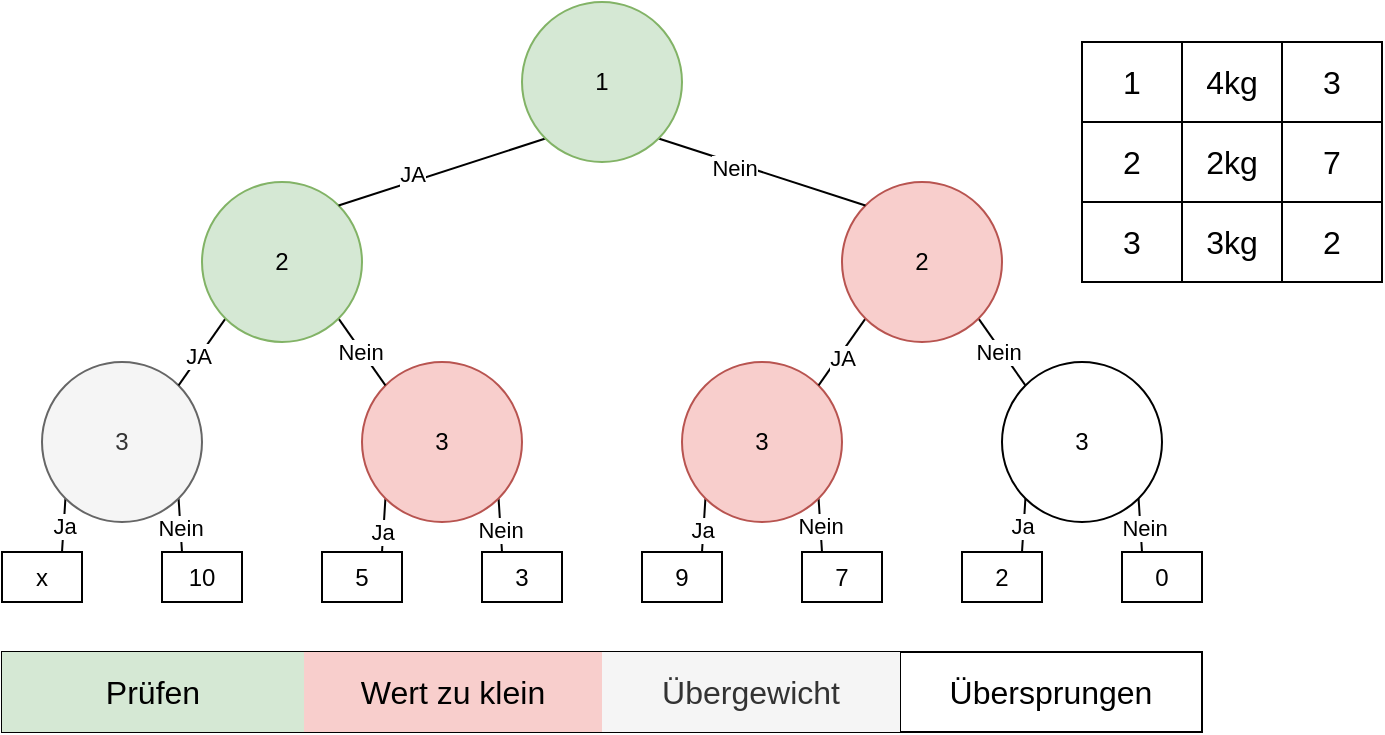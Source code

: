 <mxfile version="22.1.11" type="device">
  <diagram name="Seite-1" id="uhXUXpTjxP7RbRrg_FZa">
    <mxGraphModel dx="1434" dy="822" grid="1" gridSize="10" guides="1" tooltips="1" connect="1" arrows="1" fold="1" page="1" pageScale="1" pageWidth="827" pageHeight="1169" math="0" shadow="0">
      <root>
        <mxCell id="0" />
        <mxCell id="1" parent="0" />
        <mxCell id="sh4Ww6qw6h06otgkESir-27" style="rounded=0;orthogonalLoop=1;jettySize=auto;html=1;exitX=0;exitY=1;exitDx=0;exitDy=0;entryX=0.75;entryY=0;entryDx=0;entryDy=0;endArrow=none;endFill=0;" parent="1" source="sh4Ww6qw6h06otgkESir-3" target="sh4Ww6qw6h06otgkESir-26" edge="1">
          <mxGeometry relative="1" as="geometry" />
        </mxCell>
        <mxCell id="sh4Ww6qw6h06otgkESir-43" value="Ja" style="edgeLabel;html=1;align=center;verticalAlign=middle;resizable=0;points=[];" parent="sh4Ww6qw6h06otgkESir-27" vertex="1" connectable="0">
          <mxGeometry x="0.017" relative="1" as="geometry">
            <mxPoint as="offset" />
          </mxGeometry>
        </mxCell>
        <mxCell id="sh4Ww6qw6h06otgkESir-36" style="rounded=0;orthogonalLoop=1;jettySize=auto;html=1;exitX=1;exitY=1;exitDx=0;exitDy=0;entryX=0.25;entryY=0;entryDx=0;entryDy=0;endArrow=none;endFill=0;" parent="1" source="sh4Ww6qw6h06otgkESir-3" target="sh4Ww6qw6h06otgkESir-35" edge="1">
          <mxGeometry relative="1" as="geometry" />
        </mxCell>
        <mxCell id="sh4Ww6qw6h06otgkESir-44" value="Nein" style="edgeLabel;html=1;align=center;verticalAlign=middle;resizable=0;points=[];" parent="sh4Ww6qw6h06otgkESir-36" vertex="1" connectable="0">
          <mxGeometry x="0.061" relative="1" as="geometry">
            <mxPoint as="offset" />
          </mxGeometry>
        </mxCell>
        <mxCell id="sh4Ww6qw6h06otgkESir-3" value="3" style="ellipse;whiteSpace=wrap;html=1;aspect=fixed;fillColor=#f5f5f5;fontColor=#333333;strokeColor=#666666;" parent="1" vertex="1">
          <mxGeometry x="120" y="400" width="80" height="80" as="geometry" />
        </mxCell>
        <mxCell id="sh4Ww6qw6h06otgkESir-37" style="rounded=0;orthogonalLoop=1;jettySize=auto;html=1;exitX=0;exitY=1;exitDx=0;exitDy=0;entryX=0.75;entryY=0;entryDx=0;entryDy=0;endArrow=none;endFill=0;" parent="1" source="sh4Ww6qw6h06otgkESir-4" target="sh4Ww6qw6h06otgkESir-28" edge="1">
          <mxGeometry relative="1" as="geometry" />
        </mxCell>
        <mxCell id="sh4Ww6qw6h06otgkESir-45" value="Ja" style="edgeLabel;html=1;align=center;verticalAlign=middle;resizable=0;points=[];" parent="sh4Ww6qw6h06otgkESir-37" vertex="1" connectable="0">
          <mxGeometry x="0.233" y="-1" relative="1" as="geometry">
            <mxPoint as="offset" />
          </mxGeometry>
        </mxCell>
        <mxCell id="sh4Ww6qw6h06otgkESir-38" style="rounded=0;orthogonalLoop=1;jettySize=auto;html=1;exitX=1;exitY=1;exitDx=0;exitDy=0;entryX=0.25;entryY=0;entryDx=0;entryDy=0;endArrow=none;endFill=0;" parent="1" source="sh4Ww6qw6h06otgkESir-4" target="sh4Ww6qw6h06otgkESir-29" edge="1">
          <mxGeometry relative="1" as="geometry" />
        </mxCell>
        <mxCell id="sh4Ww6qw6h06otgkESir-46" value="Nein" style="edgeLabel;html=1;align=center;verticalAlign=middle;resizable=0;points=[];" parent="sh4Ww6qw6h06otgkESir-38" vertex="1" connectable="0">
          <mxGeometry x="0.14" y="-1" relative="1" as="geometry">
            <mxPoint as="offset" />
          </mxGeometry>
        </mxCell>
        <mxCell id="sh4Ww6qw6h06otgkESir-4" value="3" style="ellipse;whiteSpace=wrap;html=1;aspect=fixed;fillColor=#f8cecc;strokeColor=#b85450;" parent="1" vertex="1">
          <mxGeometry x="280" y="400" width="80" height="80" as="geometry" />
        </mxCell>
        <mxCell id="sh4Ww6qw6h06otgkESir-39" style="rounded=0;orthogonalLoop=1;jettySize=auto;html=1;exitX=0;exitY=1;exitDx=0;exitDy=0;entryX=0.75;entryY=0;entryDx=0;entryDy=0;endArrow=none;endFill=0;" parent="1" source="sh4Ww6qw6h06otgkESir-5" target="sh4Ww6qw6h06otgkESir-30" edge="1">
          <mxGeometry relative="1" as="geometry" />
        </mxCell>
        <mxCell id="sh4Ww6qw6h06otgkESir-47" value="Ja" style="edgeLabel;html=1;align=center;verticalAlign=middle;resizable=0;points=[];" parent="sh4Ww6qw6h06otgkESir-39" vertex="1" connectable="0">
          <mxGeometry x="0.147" y="-1" relative="1" as="geometry">
            <mxPoint as="offset" />
          </mxGeometry>
        </mxCell>
        <mxCell id="sh4Ww6qw6h06otgkESir-40" style="rounded=0;orthogonalLoop=1;jettySize=auto;html=1;exitX=1;exitY=1;exitDx=0;exitDy=0;entryX=0.25;entryY=0;entryDx=0;entryDy=0;endArrow=none;endFill=0;" parent="1" source="sh4Ww6qw6h06otgkESir-5" target="sh4Ww6qw6h06otgkESir-31" edge="1">
          <mxGeometry relative="1" as="geometry" />
        </mxCell>
        <mxCell id="sh4Ww6qw6h06otgkESir-48" value="Nein" style="edgeLabel;html=1;align=center;verticalAlign=middle;resizable=0;points=[];" parent="sh4Ww6qw6h06otgkESir-40" vertex="1" connectable="0">
          <mxGeometry x="0.015" relative="1" as="geometry">
            <mxPoint as="offset" />
          </mxGeometry>
        </mxCell>
        <mxCell id="sh4Ww6qw6h06otgkESir-5" value="3" style="ellipse;whiteSpace=wrap;html=1;aspect=fixed;fillColor=#f8cecc;strokeColor=#b85450;" parent="1" vertex="1">
          <mxGeometry x="440" y="400" width="80" height="80" as="geometry" />
        </mxCell>
        <mxCell id="sh4Ww6qw6h06otgkESir-41" style="rounded=0;orthogonalLoop=1;jettySize=auto;html=1;exitX=0;exitY=1;exitDx=0;exitDy=0;entryX=0.75;entryY=0;entryDx=0;entryDy=0;endArrow=none;endFill=0;" parent="1" source="sh4Ww6qw6h06otgkESir-6" target="sh4Ww6qw6h06otgkESir-33" edge="1">
          <mxGeometry relative="1" as="geometry" />
        </mxCell>
        <mxCell id="sh4Ww6qw6h06otgkESir-49" value="Ja" style="edgeLabel;html=1;align=center;verticalAlign=middle;resizable=0;points=[];" parent="sh4Ww6qw6h06otgkESir-41" vertex="1" connectable="0">
          <mxGeometry x="0.019" y="-1" relative="1" as="geometry">
            <mxPoint as="offset" />
          </mxGeometry>
        </mxCell>
        <mxCell id="sh4Ww6qw6h06otgkESir-42" style="rounded=0;orthogonalLoop=1;jettySize=auto;html=1;exitX=1;exitY=1;exitDx=0;exitDy=0;entryX=0.25;entryY=0;entryDx=0;entryDy=0;endArrow=none;endFill=0;" parent="1" source="sh4Ww6qw6h06otgkESir-6" target="sh4Ww6qw6h06otgkESir-32" edge="1">
          <mxGeometry relative="1" as="geometry" />
        </mxCell>
        <mxCell id="sh4Ww6qw6h06otgkESir-50" value="Nein" style="edgeLabel;html=1;align=center;verticalAlign=middle;resizable=0;points=[];" parent="sh4Ww6qw6h06otgkESir-42" vertex="1" connectable="0">
          <mxGeometry x="0.066" y="2" relative="1" as="geometry">
            <mxPoint as="offset" />
          </mxGeometry>
        </mxCell>
        <mxCell id="sh4Ww6qw6h06otgkESir-6" value="3" style="ellipse;whiteSpace=wrap;html=1;aspect=fixed;" parent="1" vertex="1">
          <mxGeometry x="600" y="400" width="80" height="80" as="geometry" />
        </mxCell>
        <mxCell id="sh4Ww6qw6h06otgkESir-12" style="rounded=0;orthogonalLoop=1;jettySize=auto;html=1;exitX=0;exitY=1;exitDx=0;exitDy=0;entryX=1;entryY=0;entryDx=0;entryDy=0;endArrow=none;endFill=0;" parent="1" source="sh4Ww6qw6h06otgkESir-7" target="sh4Ww6qw6h06otgkESir-5" edge="1">
          <mxGeometry relative="1" as="geometry" />
        </mxCell>
        <mxCell id="sh4Ww6qw6h06otgkESir-20" value="JA" style="edgeLabel;html=1;align=center;verticalAlign=middle;resizable=0;points=[];" parent="sh4Ww6qw6h06otgkESir-12" vertex="1" connectable="0">
          <mxGeometry x="0.102" y="1" relative="1" as="geometry">
            <mxPoint as="offset" />
          </mxGeometry>
        </mxCell>
        <mxCell id="sh4Ww6qw6h06otgkESir-13" style="rounded=0;orthogonalLoop=1;jettySize=auto;html=1;exitX=1;exitY=1;exitDx=0;exitDy=0;entryX=0;entryY=0;entryDx=0;entryDy=0;endArrow=none;endFill=0;" parent="1" source="sh4Ww6qw6h06otgkESir-7" target="sh4Ww6qw6h06otgkESir-6" edge="1">
          <mxGeometry relative="1" as="geometry" />
        </mxCell>
        <mxCell id="sh4Ww6qw6h06otgkESir-21" value="Nein" style="edgeLabel;html=1;align=center;verticalAlign=middle;resizable=0;points=[];" parent="sh4Ww6qw6h06otgkESir-13" vertex="1" connectable="0">
          <mxGeometry x="-0.099" y="-2" relative="1" as="geometry">
            <mxPoint as="offset" />
          </mxGeometry>
        </mxCell>
        <mxCell id="sh4Ww6qw6h06otgkESir-7" value="2" style="ellipse;whiteSpace=wrap;html=1;aspect=fixed;fillColor=#f8cecc;strokeColor=#b85450;" parent="1" vertex="1">
          <mxGeometry x="520" y="310" width="80" height="80" as="geometry" />
        </mxCell>
        <mxCell id="sh4Ww6qw6h06otgkESir-10" style="rounded=0;orthogonalLoop=1;jettySize=auto;html=1;exitX=0;exitY=1;exitDx=0;exitDy=0;entryX=1;entryY=0;entryDx=0;entryDy=0;endArrow=none;endFill=0;" parent="1" source="sh4Ww6qw6h06otgkESir-8" target="sh4Ww6qw6h06otgkESir-3" edge="1">
          <mxGeometry relative="1" as="geometry" />
        </mxCell>
        <mxCell id="sh4Ww6qw6h06otgkESir-18" value="JA" style="edgeLabel;html=1;align=center;verticalAlign=middle;resizable=0;points=[];" parent="sh4Ww6qw6h06otgkESir-10" vertex="1" connectable="0">
          <mxGeometry x="0.147" y="-1" relative="1" as="geometry">
            <mxPoint as="offset" />
          </mxGeometry>
        </mxCell>
        <mxCell id="sh4Ww6qw6h06otgkESir-11" style="rounded=0;orthogonalLoop=1;jettySize=auto;html=1;exitX=1;exitY=1;exitDx=0;exitDy=0;entryX=0;entryY=0;entryDx=0;entryDy=0;endArrow=none;endFill=0;" parent="1" source="sh4Ww6qw6h06otgkESir-8" target="sh4Ww6qw6h06otgkESir-4" edge="1">
          <mxGeometry relative="1" as="geometry" />
        </mxCell>
        <mxCell id="sh4Ww6qw6h06otgkESir-19" value="Nein" style="edgeLabel;html=1;align=center;verticalAlign=middle;resizable=0;points=[];" parent="sh4Ww6qw6h06otgkESir-11" vertex="1" connectable="0">
          <mxGeometry x="-0.071" y="-1" relative="1" as="geometry">
            <mxPoint as="offset" />
          </mxGeometry>
        </mxCell>
        <mxCell id="sh4Ww6qw6h06otgkESir-8" value="2" style="ellipse;whiteSpace=wrap;html=1;aspect=fixed;fillColor=#d5e8d4;strokeColor=#82b366;" parent="1" vertex="1">
          <mxGeometry x="200" y="310" width="80" height="80" as="geometry" />
        </mxCell>
        <mxCell id="sh4Ww6qw6h06otgkESir-14" style="rounded=0;orthogonalLoop=1;jettySize=auto;html=1;exitX=1;exitY=1;exitDx=0;exitDy=0;entryX=0;entryY=0;entryDx=0;entryDy=0;endArrow=none;endFill=0;" parent="1" source="sh4Ww6qw6h06otgkESir-9" target="sh4Ww6qw6h06otgkESir-7" edge="1">
          <mxGeometry relative="1" as="geometry" />
        </mxCell>
        <mxCell id="sh4Ww6qw6h06otgkESir-22" value="Nein" style="edgeLabel;html=1;align=center;verticalAlign=middle;resizable=0;points=[];" parent="sh4Ww6qw6h06otgkESir-14" vertex="1" connectable="0">
          <mxGeometry x="-0.264" y="-2" relative="1" as="geometry">
            <mxPoint as="offset" />
          </mxGeometry>
        </mxCell>
        <mxCell id="sh4Ww6qw6h06otgkESir-15" style="rounded=0;orthogonalLoop=1;jettySize=auto;html=1;exitX=0;exitY=1;exitDx=0;exitDy=0;entryX=1;entryY=0;entryDx=0;entryDy=0;endArrow=none;endFill=0;" parent="1" source="sh4Ww6qw6h06otgkESir-9" target="sh4Ww6qw6h06otgkESir-8" edge="1">
          <mxGeometry relative="1" as="geometry" />
        </mxCell>
        <mxCell id="sh4Ww6qw6h06otgkESir-17" value="JA" style="edgeLabel;html=1;align=center;verticalAlign=middle;resizable=0;points=[];" parent="sh4Ww6qw6h06otgkESir-15" vertex="1" connectable="0">
          <mxGeometry x="0.268" y="-4" relative="1" as="geometry">
            <mxPoint as="offset" />
          </mxGeometry>
        </mxCell>
        <mxCell id="sh4Ww6qw6h06otgkESir-9" value="1" style="ellipse;whiteSpace=wrap;html=1;aspect=fixed;fillColor=#d5e8d4;strokeColor=#82b366;" parent="1" vertex="1">
          <mxGeometry x="360" y="220" width="80" height="80" as="geometry" />
        </mxCell>
        <mxCell id="sh4Ww6qw6h06otgkESir-26" value="x" style="rounded=0;whiteSpace=wrap;html=1;" parent="1" vertex="1">
          <mxGeometry x="100" y="495" width="40" height="25" as="geometry" />
        </mxCell>
        <mxCell id="sh4Ww6qw6h06otgkESir-28" value="5" style="rounded=0;whiteSpace=wrap;html=1;" parent="1" vertex="1">
          <mxGeometry x="260" y="495" width="40" height="25" as="geometry" />
        </mxCell>
        <mxCell id="sh4Ww6qw6h06otgkESir-29" value="3" style="rounded=0;whiteSpace=wrap;html=1;" parent="1" vertex="1">
          <mxGeometry x="340" y="495" width="40" height="25" as="geometry" />
        </mxCell>
        <mxCell id="sh4Ww6qw6h06otgkESir-30" value="9" style="rounded=0;whiteSpace=wrap;html=1;" parent="1" vertex="1">
          <mxGeometry x="420" y="495" width="40" height="25" as="geometry" />
        </mxCell>
        <mxCell id="sh4Ww6qw6h06otgkESir-31" value="7" style="rounded=0;whiteSpace=wrap;html=1;" parent="1" vertex="1">
          <mxGeometry x="500" y="495" width="40" height="25" as="geometry" />
        </mxCell>
        <mxCell id="sh4Ww6qw6h06otgkESir-32" value="0" style="rounded=0;whiteSpace=wrap;html=1;" parent="1" vertex="1">
          <mxGeometry x="660" y="495" width="40" height="25" as="geometry" />
        </mxCell>
        <mxCell id="sh4Ww6qw6h06otgkESir-33" value="2" style="rounded=0;whiteSpace=wrap;html=1;" parent="1" vertex="1">
          <mxGeometry x="580" y="495" width="40" height="25" as="geometry" />
        </mxCell>
        <mxCell id="sh4Ww6qw6h06otgkESir-35" value="10" style="rounded=0;whiteSpace=wrap;html=1;" parent="1" vertex="1">
          <mxGeometry x="180" y="495" width="40" height="25" as="geometry" />
        </mxCell>
        <mxCell id="rI0rqO51kacVcc8B_eSB-1" value="" style="shape=table;startSize=0;container=1;collapsible=0;childLayout=tableLayout;fontSize=16;" vertex="1" parent="1">
          <mxGeometry x="640" y="240" width="150" height="120" as="geometry" />
        </mxCell>
        <mxCell id="rI0rqO51kacVcc8B_eSB-2" value="" style="shape=tableRow;horizontal=0;startSize=0;swimlaneHead=0;swimlaneBody=0;strokeColor=inherit;top=0;left=0;bottom=0;right=0;collapsible=0;dropTarget=0;fillColor=none;points=[[0,0.5],[1,0.5]];portConstraint=eastwest;fontSize=16;" vertex="1" parent="rI0rqO51kacVcc8B_eSB-1">
          <mxGeometry width="150" height="40" as="geometry" />
        </mxCell>
        <mxCell id="rI0rqO51kacVcc8B_eSB-3" value="1" style="shape=partialRectangle;html=1;whiteSpace=wrap;connectable=0;strokeColor=inherit;overflow=hidden;fillColor=none;top=0;left=0;bottom=0;right=0;pointerEvents=1;fontSize=16;" vertex="1" parent="rI0rqO51kacVcc8B_eSB-2">
          <mxGeometry width="50" height="40" as="geometry">
            <mxRectangle width="50" height="40" as="alternateBounds" />
          </mxGeometry>
        </mxCell>
        <mxCell id="rI0rqO51kacVcc8B_eSB-4" value="4kg" style="shape=partialRectangle;html=1;whiteSpace=wrap;connectable=0;strokeColor=inherit;overflow=hidden;fillColor=none;top=0;left=0;bottom=0;right=0;pointerEvents=1;fontSize=16;" vertex="1" parent="rI0rqO51kacVcc8B_eSB-2">
          <mxGeometry x="50" width="50" height="40" as="geometry">
            <mxRectangle width="50" height="40" as="alternateBounds" />
          </mxGeometry>
        </mxCell>
        <mxCell id="rI0rqO51kacVcc8B_eSB-5" value="3" style="shape=partialRectangle;html=1;whiteSpace=wrap;connectable=0;strokeColor=inherit;overflow=hidden;fillColor=none;top=0;left=0;bottom=0;right=0;pointerEvents=1;fontSize=16;" vertex="1" parent="rI0rqO51kacVcc8B_eSB-2">
          <mxGeometry x="100" width="50" height="40" as="geometry">
            <mxRectangle width="50" height="40" as="alternateBounds" />
          </mxGeometry>
        </mxCell>
        <mxCell id="rI0rqO51kacVcc8B_eSB-6" value="" style="shape=tableRow;horizontal=0;startSize=0;swimlaneHead=0;swimlaneBody=0;strokeColor=inherit;top=0;left=0;bottom=0;right=0;collapsible=0;dropTarget=0;fillColor=none;points=[[0,0.5],[1,0.5]];portConstraint=eastwest;fontSize=16;" vertex="1" parent="rI0rqO51kacVcc8B_eSB-1">
          <mxGeometry y="40" width="150" height="40" as="geometry" />
        </mxCell>
        <mxCell id="rI0rqO51kacVcc8B_eSB-7" value="2" style="shape=partialRectangle;html=1;whiteSpace=wrap;connectable=0;strokeColor=inherit;overflow=hidden;fillColor=none;top=0;left=0;bottom=0;right=0;pointerEvents=1;fontSize=16;" vertex="1" parent="rI0rqO51kacVcc8B_eSB-6">
          <mxGeometry width="50" height="40" as="geometry">
            <mxRectangle width="50" height="40" as="alternateBounds" />
          </mxGeometry>
        </mxCell>
        <mxCell id="rI0rqO51kacVcc8B_eSB-8" value="2kg" style="shape=partialRectangle;html=1;whiteSpace=wrap;connectable=0;strokeColor=inherit;overflow=hidden;fillColor=none;top=0;left=0;bottom=0;right=0;pointerEvents=1;fontSize=16;" vertex="1" parent="rI0rqO51kacVcc8B_eSB-6">
          <mxGeometry x="50" width="50" height="40" as="geometry">
            <mxRectangle width="50" height="40" as="alternateBounds" />
          </mxGeometry>
        </mxCell>
        <mxCell id="rI0rqO51kacVcc8B_eSB-9" value="7" style="shape=partialRectangle;html=1;whiteSpace=wrap;connectable=0;strokeColor=inherit;overflow=hidden;fillColor=none;top=0;left=0;bottom=0;right=0;pointerEvents=1;fontSize=16;" vertex="1" parent="rI0rqO51kacVcc8B_eSB-6">
          <mxGeometry x="100" width="50" height="40" as="geometry">
            <mxRectangle width="50" height="40" as="alternateBounds" />
          </mxGeometry>
        </mxCell>
        <mxCell id="rI0rqO51kacVcc8B_eSB-10" value="" style="shape=tableRow;horizontal=0;startSize=0;swimlaneHead=0;swimlaneBody=0;strokeColor=inherit;top=0;left=0;bottom=0;right=0;collapsible=0;dropTarget=0;fillColor=none;points=[[0,0.5],[1,0.5]];portConstraint=eastwest;fontSize=16;" vertex="1" parent="rI0rqO51kacVcc8B_eSB-1">
          <mxGeometry y="80" width="150" height="40" as="geometry" />
        </mxCell>
        <mxCell id="rI0rqO51kacVcc8B_eSB-11" value="3" style="shape=partialRectangle;html=1;whiteSpace=wrap;connectable=0;strokeColor=inherit;overflow=hidden;fillColor=none;top=0;left=0;bottom=0;right=0;pointerEvents=1;fontSize=16;" vertex="1" parent="rI0rqO51kacVcc8B_eSB-10">
          <mxGeometry width="50" height="40" as="geometry">
            <mxRectangle width="50" height="40" as="alternateBounds" />
          </mxGeometry>
        </mxCell>
        <mxCell id="rI0rqO51kacVcc8B_eSB-12" value="3kg" style="shape=partialRectangle;html=1;whiteSpace=wrap;connectable=0;strokeColor=inherit;overflow=hidden;fillColor=none;top=0;left=0;bottom=0;right=0;pointerEvents=1;fontSize=16;" vertex="1" parent="rI0rqO51kacVcc8B_eSB-10">
          <mxGeometry x="50" width="50" height="40" as="geometry">
            <mxRectangle width="50" height="40" as="alternateBounds" />
          </mxGeometry>
        </mxCell>
        <mxCell id="rI0rqO51kacVcc8B_eSB-13" value="2" style="shape=partialRectangle;html=1;whiteSpace=wrap;connectable=0;strokeColor=inherit;overflow=hidden;fillColor=none;top=0;left=0;bottom=0;right=0;pointerEvents=1;fontSize=16;" vertex="1" parent="rI0rqO51kacVcc8B_eSB-10">
          <mxGeometry x="100" width="50" height="40" as="geometry">
            <mxRectangle width="50" height="40" as="alternateBounds" />
          </mxGeometry>
        </mxCell>
        <mxCell id="rI0rqO51kacVcc8B_eSB-14" value="" style="shape=table;startSize=0;container=1;collapsible=0;childLayout=tableLayout;fontSize=16;" vertex="1" parent="1">
          <mxGeometry x="100" y="545" width="600" height="40" as="geometry" />
        </mxCell>
        <mxCell id="rI0rqO51kacVcc8B_eSB-15" value="" style="shape=tableRow;horizontal=0;startSize=0;swimlaneHead=0;swimlaneBody=0;strokeColor=inherit;top=0;left=0;bottom=0;right=0;collapsible=0;dropTarget=0;fillColor=none;points=[[0,0.5],[1,0.5]];portConstraint=eastwest;fontSize=16;" vertex="1" parent="rI0rqO51kacVcc8B_eSB-14">
          <mxGeometry width="600" height="40" as="geometry" />
        </mxCell>
        <mxCell id="rI0rqO51kacVcc8B_eSB-16" value="Prüfen" style="shape=partialRectangle;html=1;whiteSpace=wrap;connectable=0;strokeColor=#82b366;overflow=hidden;fillColor=#d5e8d4;top=0;left=0;bottom=0;right=0;pointerEvents=1;fontSize=16;" vertex="1" parent="rI0rqO51kacVcc8B_eSB-15">
          <mxGeometry width="151" height="40" as="geometry">
            <mxRectangle width="151" height="40" as="alternateBounds" />
          </mxGeometry>
        </mxCell>
        <mxCell id="rI0rqO51kacVcc8B_eSB-17" value="Wert zu klein" style="shape=partialRectangle;html=1;whiteSpace=wrap;connectable=0;strokeColor=#b85450;overflow=hidden;fillColor=#f8cecc;top=0;left=0;bottom=0;right=0;pointerEvents=1;fontSize=16;" vertex="1" parent="rI0rqO51kacVcc8B_eSB-15">
          <mxGeometry x="151" width="149" height="40" as="geometry">
            <mxRectangle width="149" height="40" as="alternateBounds" />
          </mxGeometry>
        </mxCell>
        <mxCell id="rI0rqO51kacVcc8B_eSB-29" value="Übergewicht" style="shape=partialRectangle;html=1;whiteSpace=wrap;connectable=0;strokeColor=#666666;overflow=hidden;fillColor=#f5f5f5;top=0;left=0;bottom=0;right=0;pointerEvents=1;fontSize=16;fontColor=#333333;" vertex="1" parent="rI0rqO51kacVcc8B_eSB-15">
          <mxGeometry x="300" width="149" height="40" as="geometry">
            <mxRectangle width="149" height="40" as="alternateBounds" />
          </mxGeometry>
        </mxCell>
        <mxCell id="rI0rqO51kacVcc8B_eSB-18" value="Übersprungen" style="shape=partialRectangle;html=1;whiteSpace=wrap;connectable=0;strokeColor=inherit;overflow=hidden;fillColor=none;top=0;left=0;bottom=0;right=0;pointerEvents=1;fontSize=16;" vertex="1" parent="rI0rqO51kacVcc8B_eSB-15">
          <mxGeometry x="449" width="151" height="40" as="geometry">
            <mxRectangle width="151" height="40" as="alternateBounds" />
          </mxGeometry>
        </mxCell>
      </root>
    </mxGraphModel>
  </diagram>
</mxfile>
